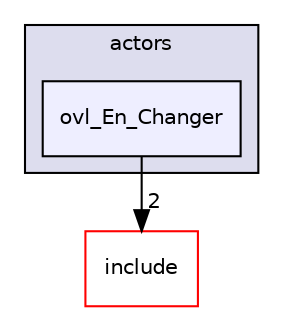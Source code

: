 digraph "src/overlays/actors/ovl_En_Changer" {
  compound=true
  node [ fontsize="10", fontname="Helvetica"];
  edge [ labelfontsize="10", labelfontname="Helvetica"];
  subgraph clusterdir_e93473484be31ce7bcb356bd643a22f8 {
    graph [ bgcolor="#ddddee", pencolor="black", label="actors" fontname="Helvetica", fontsize="10", URL="dir_e93473484be31ce7bcb356bd643a22f8.html"]
  dir_050d7ee17f8074d33d07fce88e86638f [shape=box, label="ovl_En_Changer", style="filled", fillcolor="#eeeeff", pencolor="black", URL="dir_050d7ee17f8074d33d07fce88e86638f.html"];
  }
  dir_d44c64559bbebec7f509842c48db8b23 [shape=box label="include" fillcolor="white" style="filled" color="red" URL="dir_d44c64559bbebec7f509842c48db8b23.html"];
  dir_050d7ee17f8074d33d07fce88e86638f->dir_d44c64559bbebec7f509842c48db8b23 [headlabel="2", labeldistance=1.5 headhref="dir_000203_000000.html"];
}
